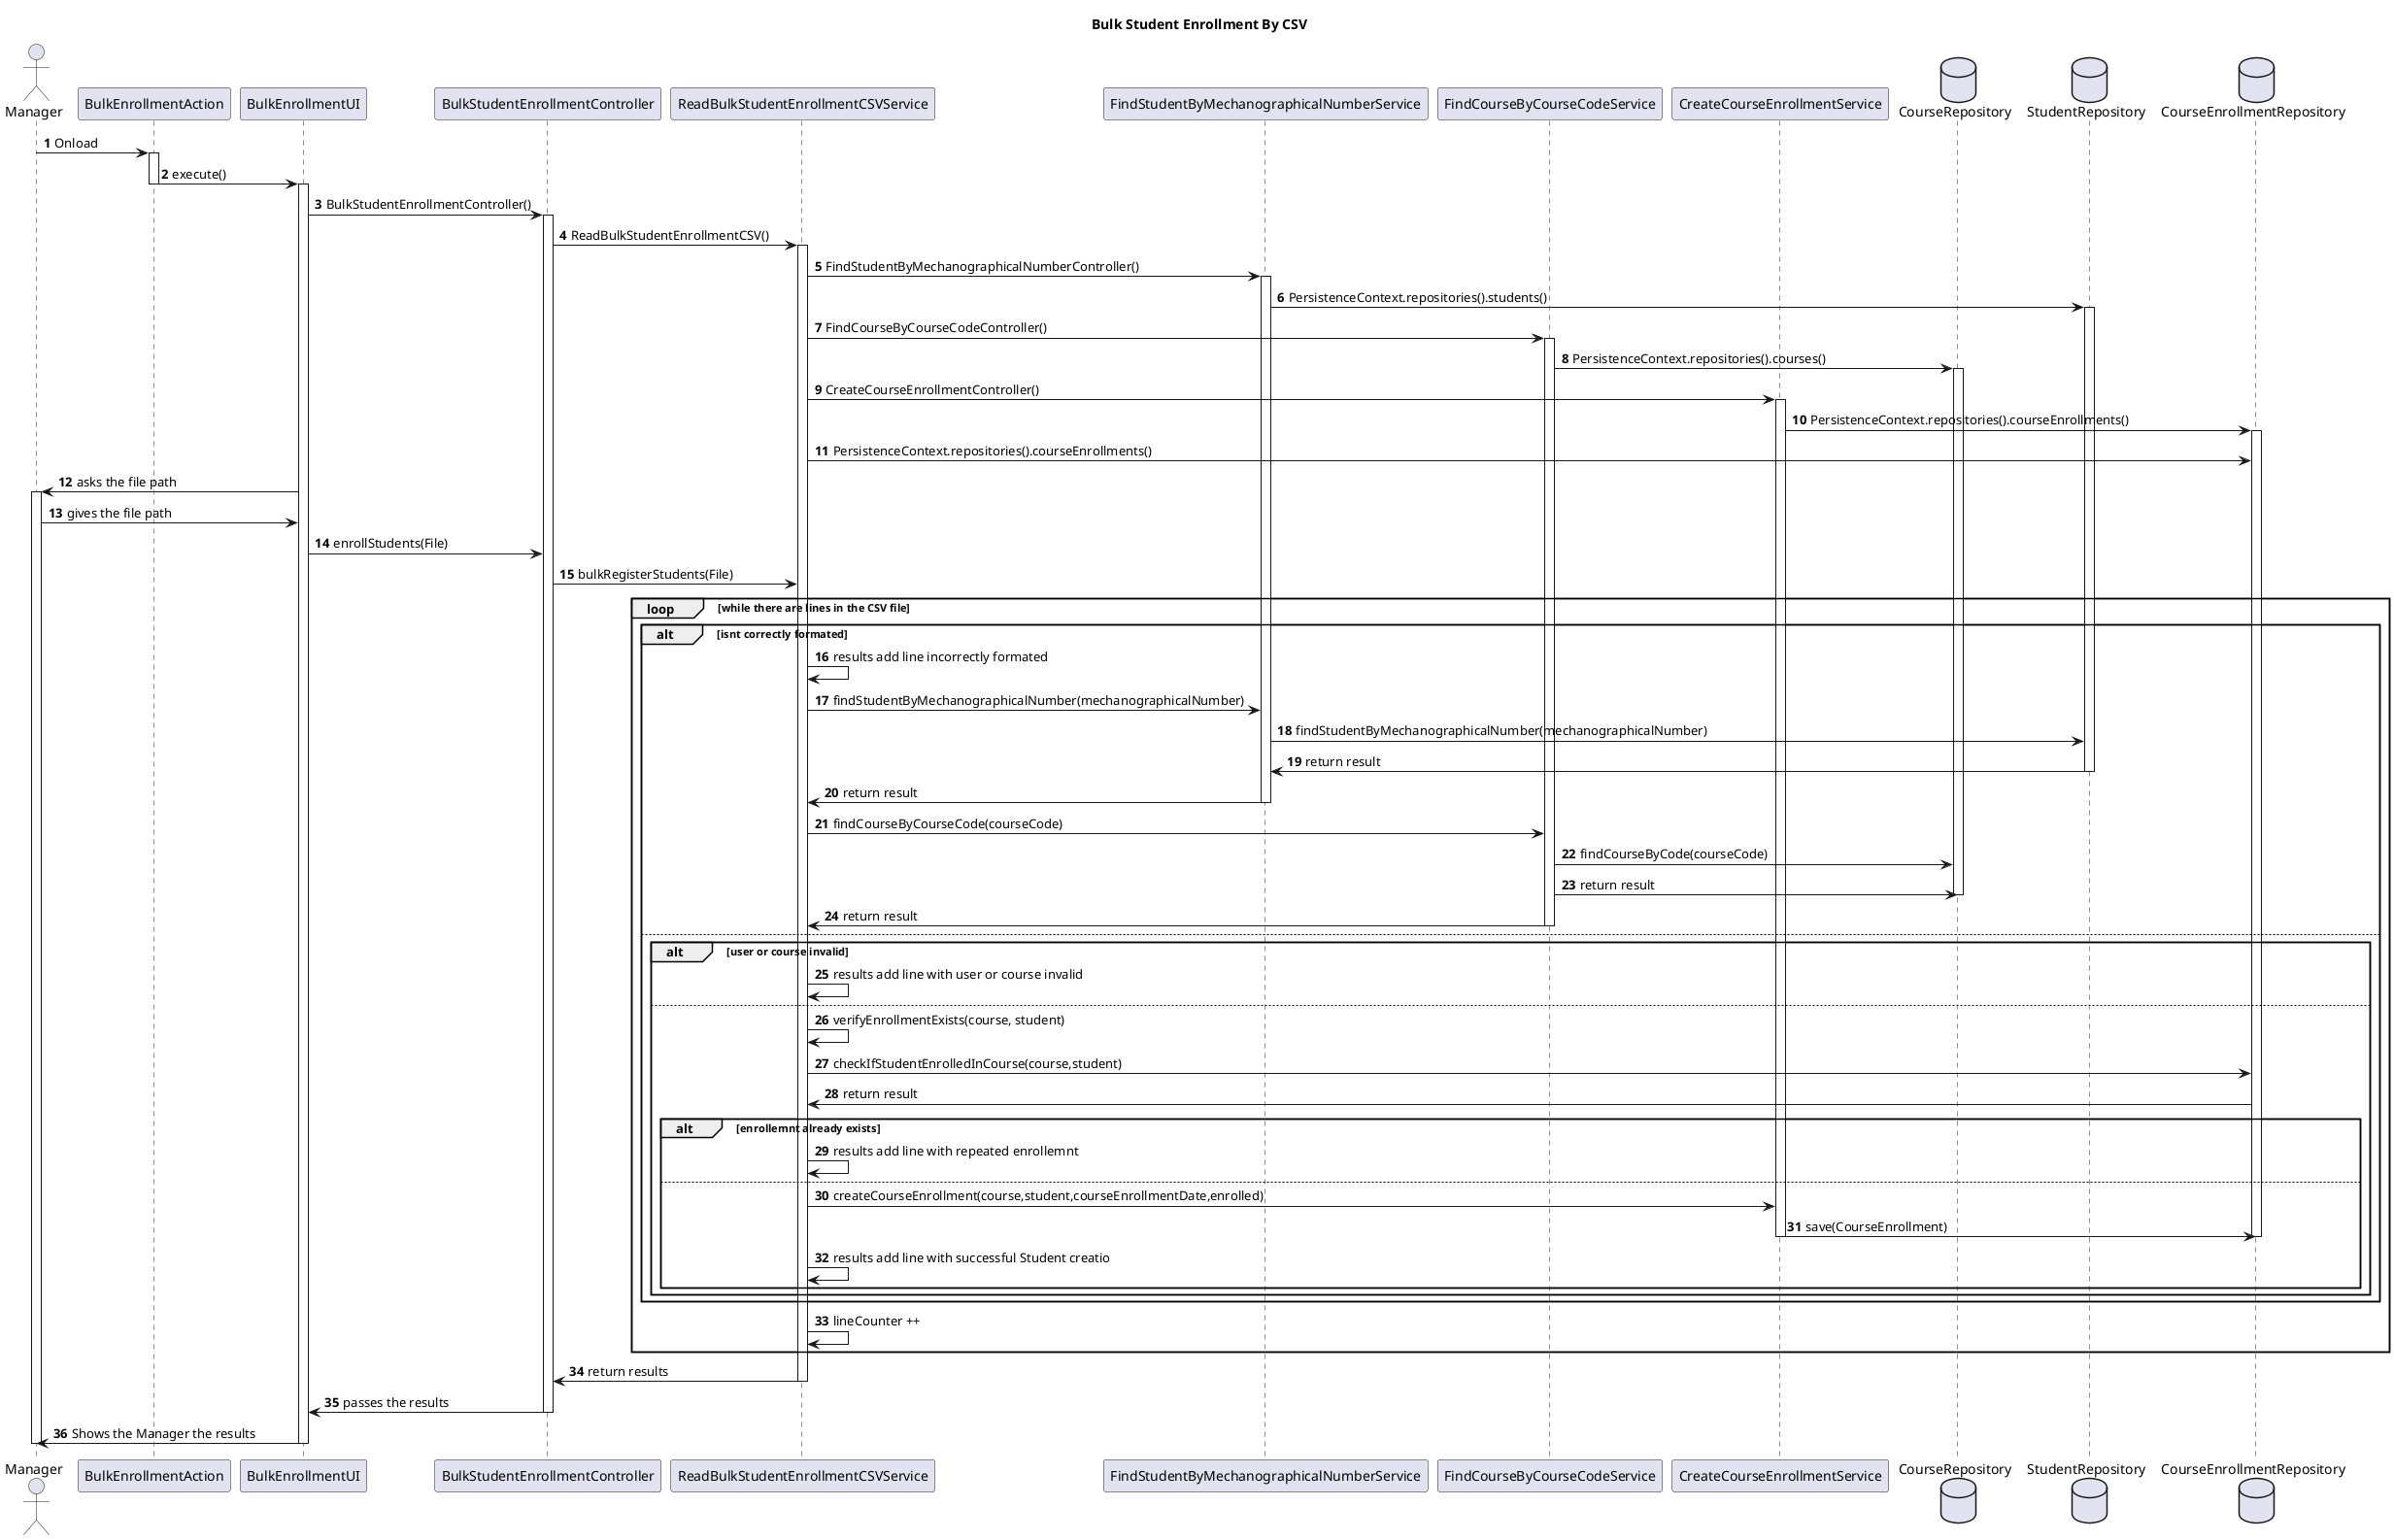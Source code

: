 @startuml
'https://plantuml.com/sequence-diagram

title Bulk Student Enrollment By CSV
autonumber

actor Manager as M
participant "BulkEnrollmentAction" as Act
participant "BulkEnrollmentUI" as UI
participant "BulkStudentEnrollmentController" as Ctr
participant "ReadBulkStudentEnrollmentCSVService" as ReadCSV
participant "FindStudentByMechanographicalNumberService" as StuCtr
participant "FindCourseByCourseCodeService" as CourCtr
participant "CreateCourseEnrollmentService" as CourEnrCtr
database "CourseRepository" as CourRepo
database "StudentRepository" as StuRepo
database "CourseEnrollmentRepository" as Repo

M -> Act : Onload
activate Act
Act -> UI : execute()
deactivate Act
activate UI
UI -> Ctr : BulkStudentEnrollmentController()
activate Ctr
Ctr -> ReadCSV : ReadBulkStudentEnrollmentCSV()
activate ReadCSV
ReadCSV -> StuCtr : FindStudentByMechanographicalNumberController()
activate StuCtr
StuCtr -> StuRepo : PersistenceContext.repositories().students()
activate StuRepo
ReadCSV -> CourCtr : FindCourseByCourseCodeController()
activate CourCtr
CourCtr -> CourRepo : PersistenceContext.repositories().courses()
activate CourRepo
ReadCSV -> CourEnrCtr : CreateCourseEnrollmentController()
activate CourEnrCtr
CourEnrCtr -> Repo : PersistenceContext.repositories().courseEnrollments()
activate Repo

ReadCSV -> Repo : PersistenceContext.repositories().courseEnrollments()

UI -> M : asks the file path
activate M
M -> UI : gives the file path
UI -> Ctr : enrollStudents(File)
Ctr -> ReadCSV : bulkRegisterStudents(File)

loop while there are lines in the CSV file
alt isnt correctly formated
ReadCSV -> ReadCSV : results add line incorrectly formated
ReadCSV -> StuCtr : findStudentByMechanographicalNumber(mechanographicalNumber)
StuCtr -> StuRepo : findStudentByMechanographicalNumber(mechanographicalNumber)
StuRepo -> StuCtr : return result
deactivate StuRepo
StuCtr -> ReadCSV : return result
deactivate StuCtr
ReadCSV -> CourCtr : findCourseByCourseCode(courseCode)
CourCtr -> CourRepo : findCourseByCode(courseCode)
CourCtr -> CourRepo : return result
deactivate CourRepo
CourCtr -> ReadCSV : return result
deactivate CourCtr
else
alt user or course invalid
ReadCSV -> ReadCSV : results add line with user or course invalid
else
ReadCSV -> ReadCSV : verifyEnrollmentExists(course, student)
ReadCSV -> Repo : checkIfStudentEnrolledInCourse(course,student)
Repo -> ReadCSV : return result
alt enrollemnt already exists
ReadCSV -> ReadCSV : results add line with repeated enrollemnt
else
ReadCSV -> CourEnrCtr : createCourseEnrollment(course,student,courseEnrollmentDate,enrolled)
CourEnrCtr -> Repo : save(CourseEnrollment)
deactivate CourEnrCtr
deactivate Repo
ReadCSV -> ReadCSV : results add line with successful Student creatio
end
end
end
ReadCSV -> ReadCSV : lineCounter ++
end
ReadCSV -> Ctr : return results
deactivate ReadCSV

Ctr -> UI : passes the results
deactivate Ctr

UI -> M : Shows the Manager the results
deactivate M
deactivate UI

@enduml